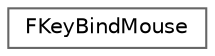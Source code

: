 digraph "Graphical Class Hierarchy"
{
 // LATEX_PDF_SIZE
  bgcolor="transparent";
  edge [fontname=Helvetica,fontsize=10,labelfontname=Helvetica,labelfontsize=10];
  node [fontname=Helvetica,fontsize=10,shape=box,height=0.2,width=0.4];
  rankdir="LR";
  Node0 [label="FKeyBindMouse",height=0.2,width=0.4,color="grey40", fillcolor="white", style="filled",URL="$struct_f_key_bind_mouse.html",tooltip=" "];
}

